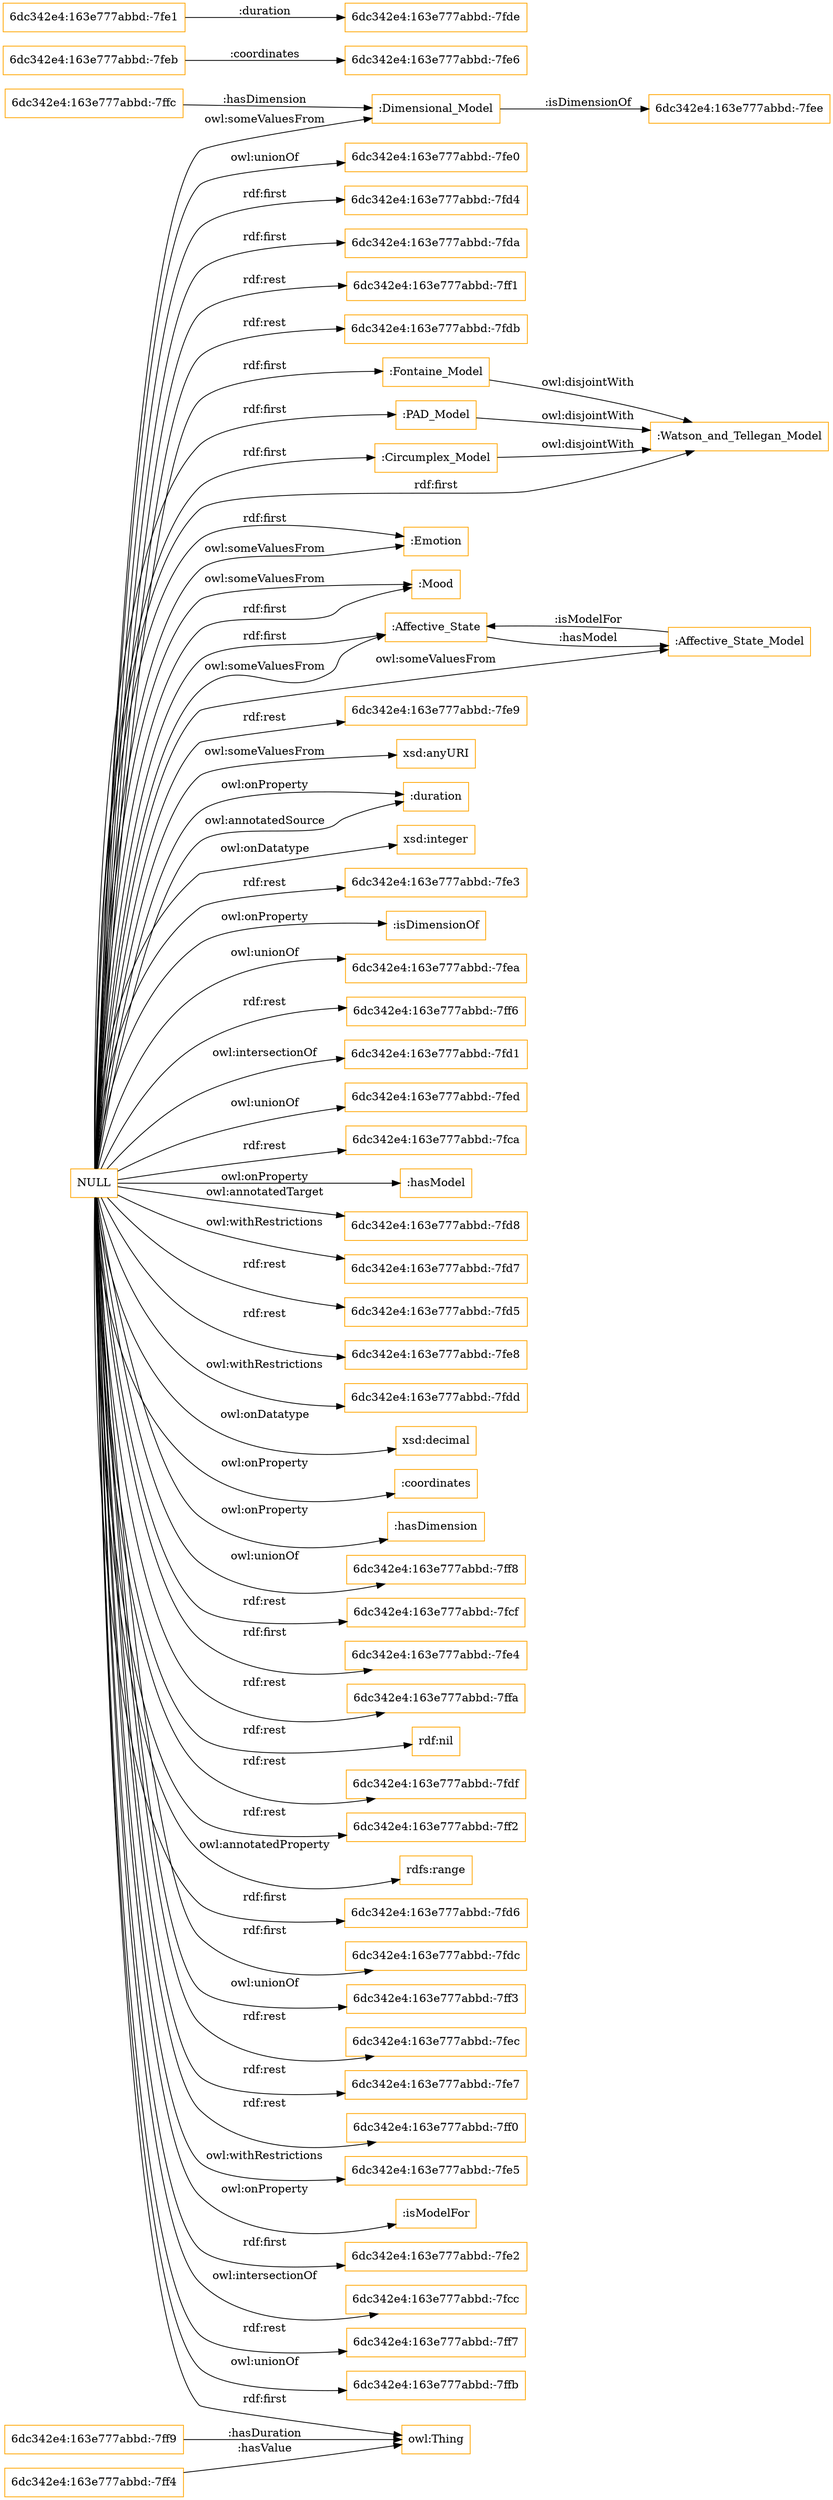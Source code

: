 digraph ar2dtool_diagram { 
rankdir=LR;
size="1501"
node [shape = rectangle, color="orange"]; ":Dimensional_Model" ":Fontaine_Model" "6dc342e4:163e777abbd:-7ffc" ":PAD_Model" "6dc342e4:163e777abbd:-7fee" "6dc342e4:163e777abbd:-7feb" ":Emotion" ":Mood" "6dc342e4:163e777abbd:-7ff9" ":Affective_State" ":Watson_and_Tellegan_Model" "6dc342e4:163e777abbd:-7ff4" "6dc342e4:163e777abbd:-7fe1" ":Affective_State_Model" ":Circumplex_Model" ; /*classes style*/
	":Circumplex_Model" -> ":Watson_and_Tellegan_Model" [ label = "owl:disjointWith" ];
	":Fontaine_Model" -> ":Watson_and_Tellegan_Model" [ label = "owl:disjointWith" ];
	":PAD_Model" -> ":Watson_and_Tellegan_Model" [ label = "owl:disjointWith" ];
	"NULL" -> "6dc342e4:163e777abbd:-7fe9" [ label = "rdf:rest" ];
	"NULL" -> ":PAD_Model" [ label = "rdf:first" ];
	"NULL" -> "xsd:anyURI" [ label = "owl:someValuesFrom" ];
	"NULL" -> ":duration" [ label = "owl:onProperty" ];
	"NULL" -> "xsd:integer" [ label = "owl:onDatatype" ];
	"NULL" -> "6dc342e4:163e777abbd:-7fe3" [ label = "rdf:rest" ];
	"NULL" -> ":isDimensionOf" [ label = "owl:onProperty" ];
	"NULL" -> "6dc342e4:163e777abbd:-7fea" [ label = "owl:unionOf" ];
	"NULL" -> "6dc342e4:163e777abbd:-7ff6" [ label = "rdf:rest" ];
	"NULL" -> "6dc342e4:163e777abbd:-7fd1" [ label = "owl:intersectionOf" ];
	"NULL" -> "6dc342e4:163e777abbd:-7fed" [ label = "owl:unionOf" ];
	"NULL" -> "6dc342e4:163e777abbd:-7fca" [ label = "rdf:rest" ];
	"NULL" -> ":hasModel" [ label = "owl:onProperty" ];
	"NULL" -> "6dc342e4:163e777abbd:-7fd8" [ label = "owl:annotatedTarget" ];
	"NULL" -> "6dc342e4:163e777abbd:-7fd7" [ label = "owl:withRestrictions" ];
	"NULL" -> "6dc342e4:163e777abbd:-7fd5" [ label = "rdf:rest" ];
	"NULL" -> "6dc342e4:163e777abbd:-7fe8" [ label = "rdf:rest" ];
	"NULL" -> "6dc342e4:163e777abbd:-7fdd" [ label = "owl:withRestrictions" ];
	"NULL" -> "xsd:decimal" [ label = "owl:onDatatype" ];
	"NULL" -> ":coordinates" [ label = "owl:onProperty" ];
	"NULL" -> ":hasDimension" [ label = "owl:onProperty" ];
	"NULL" -> "6dc342e4:163e777abbd:-7ff8" [ label = "owl:unionOf" ];
	"NULL" -> "6dc342e4:163e777abbd:-7fcf" [ label = "rdf:rest" ];
	"NULL" -> "6dc342e4:163e777abbd:-7fe4" [ label = "rdf:first" ];
	"NULL" -> ":Affective_State_Model" [ label = "owl:someValuesFrom" ];
	"NULL" -> "6dc342e4:163e777abbd:-7ffa" [ label = "rdf:rest" ];
	"NULL" -> ":Fontaine_Model" [ label = "rdf:first" ];
	"NULL" -> "rdf:nil" [ label = "rdf:rest" ];
	"NULL" -> "6dc342e4:163e777abbd:-7fdf" [ label = "rdf:rest" ];
	"NULL" -> "6dc342e4:163e777abbd:-7ff2" [ label = "rdf:rest" ];
	"NULL" -> ":Mood" [ label = "owl:someValuesFrom" ];
	"NULL" -> ":Circumplex_Model" [ label = "rdf:first" ];
	"NULL" -> "rdfs:range" [ label = "owl:annotatedProperty" ];
	"NULL" -> "6dc342e4:163e777abbd:-7fd6" [ label = "rdf:first" ];
	"NULL" -> ":Emotion" [ label = "rdf:first" ];
	"NULL" -> "6dc342e4:163e777abbd:-7fdc" [ label = "rdf:first" ];
	"NULL" -> "6dc342e4:163e777abbd:-7ff3" [ label = "owl:unionOf" ];
	"NULL" -> ":duration" [ label = "owl:annotatedSource" ];
	"NULL" -> "owl:Thing" [ label = "rdf:first" ];
	"NULL" -> "6dc342e4:163e777abbd:-7fec" [ label = "rdf:rest" ];
	"NULL" -> ":Emotion" [ label = "owl:someValuesFrom" ];
	"NULL" -> "6dc342e4:163e777abbd:-7fe7" [ label = "rdf:rest" ];
	"NULL" -> ":Affective_State" [ label = "owl:someValuesFrom" ];
	"NULL" -> "6dc342e4:163e777abbd:-7ff0" [ label = "rdf:rest" ];
	"NULL" -> "6dc342e4:163e777abbd:-7fe5" [ label = "owl:withRestrictions" ];
	"NULL" -> ":Watson_and_Tellegan_Model" [ label = "rdf:first" ];
	"NULL" -> ":isModelFor" [ label = "owl:onProperty" ];
	"NULL" -> "6dc342e4:163e777abbd:-7fe2" [ label = "rdf:first" ];
	"NULL" -> "6dc342e4:163e777abbd:-7fcc" [ label = "owl:intersectionOf" ];
	"NULL" -> "6dc342e4:163e777abbd:-7ff7" [ label = "rdf:rest" ];
	"NULL" -> "6dc342e4:163e777abbd:-7ffb" [ label = "owl:unionOf" ];
	"NULL" -> ":Mood" [ label = "rdf:first" ];
	"NULL" -> ":Dimensional_Model" [ label = "owl:someValuesFrom" ];
	"NULL" -> ":Affective_State" [ label = "rdf:first" ];
	"NULL" -> "6dc342e4:163e777abbd:-7fe0" [ label = "owl:unionOf" ];
	"NULL" -> "6dc342e4:163e777abbd:-7fd4" [ label = "rdf:first" ];
	"NULL" -> "6dc342e4:163e777abbd:-7fda" [ label = "rdf:first" ];
	"NULL" -> "6dc342e4:163e777abbd:-7ff1" [ label = "rdf:rest" ];
	"NULL" -> "6dc342e4:163e777abbd:-7fdb" [ label = "rdf:rest" ];
	":Dimensional_Model" -> "6dc342e4:163e777abbd:-7fee" [ label = ":isDimensionOf" ];
	"6dc342e4:163e777abbd:-7feb" -> "6dc342e4:163e777abbd:-7fe6" [ label = ":coordinates" ];
	":Affective_State_Model" -> ":Affective_State" [ label = ":isModelFor" ];
	"6dc342e4:163e777abbd:-7ffc" -> ":Dimensional_Model" [ label = ":hasDimension" ];
	":Affective_State" -> ":Affective_State_Model" [ label = ":hasModel" ];
	"6dc342e4:163e777abbd:-7ff4" -> "owl:Thing" [ label = ":hasValue" ];
	"6dc342e4:163e777abbd:-7fe1" -> "6dc342e4:163e777abbd:-7fde" [ label = ":duration" ];
	"6dc342e4:163e777abbd:-7ff9" -> "owl:Thing" [ label = ":hasDuration" ];

}
